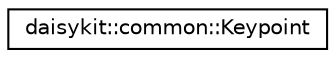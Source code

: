 digraph "Graphical Class Hierarchy"
{
 // LATEX_PDF_SIZE
  edge [fontname="Helvetica",fontsize="10",labelfontname="Helvetica",labelfontsize="10"];
  node [fontname="Helvetica",fontsize="10",shape=record];
  rankdir="LR";
  Node0 [label="daisykit::common::Keypoint",height=0.2,width=0.4,color="black", fillcolor="white", style="filled",URL="$structdaisykit_1_1common_1_1Keypoint.html",tooltip=" "];
}
